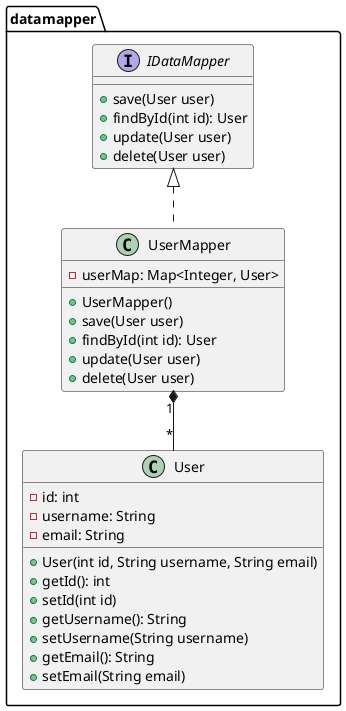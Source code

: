 @startuml
package datamapper {
    interface IDataMapper {
        + save(User user)
        + findById(int id): User
        + update(User user)
        + delete(User user)
    }

    class User {
        - id: int
        - username: String
        - email: String
        + User(int id, String username, String email)
        + getId(): int
        + setId(int id)
        + getUsername(): String
        + setUsername(String username)
        + getEmail(): String
        + setEmail(String email)
    }

    class UserMapper {
        - userMap: Map<Integer, User>
        + UserMapper()
        + save(User user)
        + findById(int id): User
        + update(User user)
        + delete(User user)
    }

    IDataMapper <|.. UserMapper
    UserMapper "1" *-- "*" User
}
@enduml
